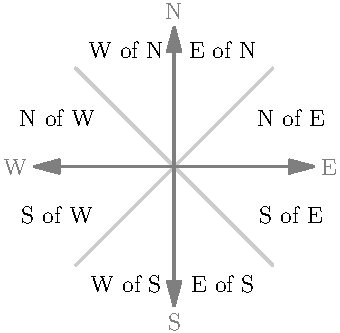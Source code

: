 size(6cm,0);

pen compass_rose_p = linewidth(1.2)+gray(0.5)+fontsize(12);
pen x_p = compass_rose_p + gray(0.3);
pen label_p = black+fontsize(12);

pair NofE = unit(E+NE);
pair EofN = unit(N+NE);
pair WofN = unit(N+NW);
pair NofW = unit(W+NW);
pair SofW = unit(W+SW);
pair WofS = unit(S+SW);
pair EofS = unit(S+SE);
pair SofE = unit(E+SE);

void label_dir(Label L, pair direction) {
  real deg = degrees(direction);
  if ((deg > 90) && (deg < 270)) deg = 180+deg; // make each mostly upright
  //label(rotate(deg)*L,direction/1.7,label_p); // rotated labels crunched inward
  label(L,direction/1.1,label_p+fontsize(12));
}
defaultpen(compass_rose_p);
draw(NE--SW,x_p);
draw(SE--NW,x_p);
draw(N--S,Arrows(12));
draw(E--W,Arrows(12));
label("N",N,N);
label("E",E,E);
label("S",S,S);
label("W",W,W);
label_dir("N of E",NofE);
label_dir("E of N",EofN);
label_dir("W of N",WofN);
label_dir("N of W",NofW);
label_dir("S of W",SofW);
label_dir("W of S",WofS);
label_dir("E of S",EofS);
label_dir("S of E",SofE);
